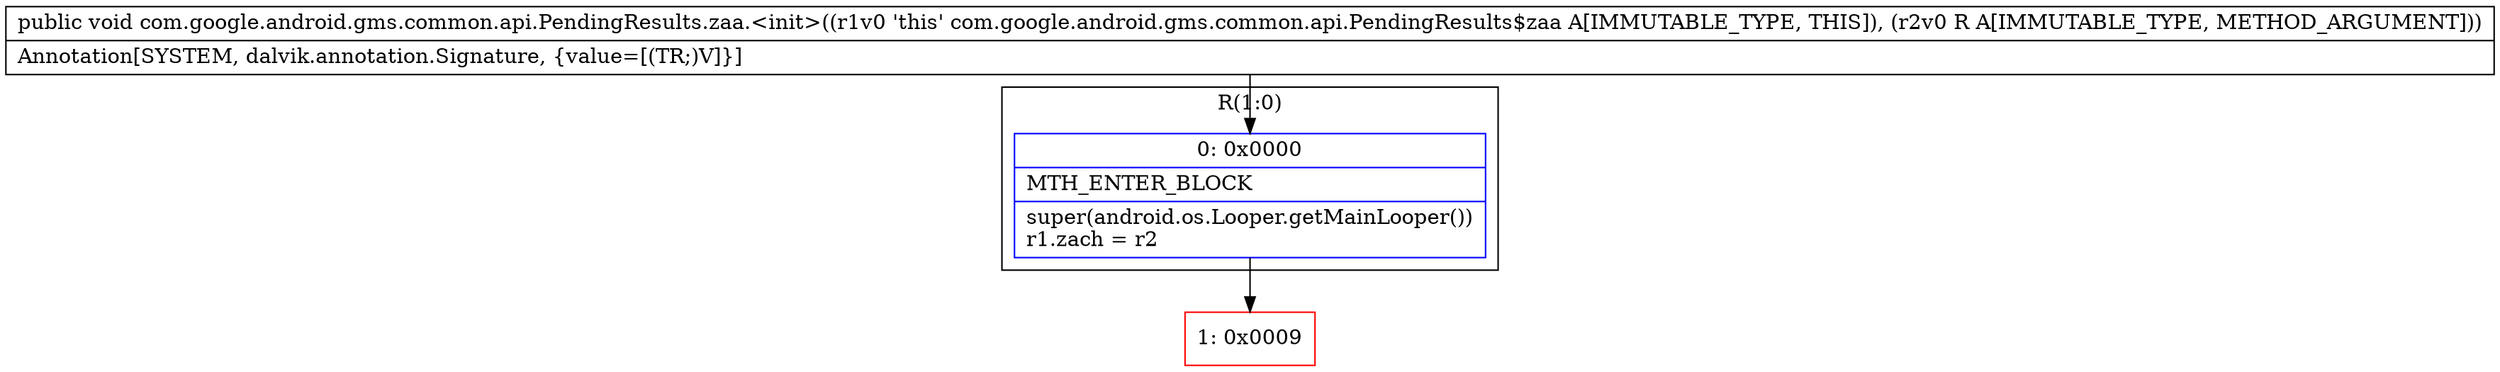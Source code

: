 digraph "CFG forcom.google.android.gms.common.api.PendingResults.zaa.\<init\>(Lcom\/google\/android\/gms\/common\/api\/Result;)V" {
subgraph cluster_Region_1905796992 {
label = "R(1:0)";
node [shape=record,color=blue];
Node_0 [shape=record,label="{0\:\ 0x0000|MTH_ENTER_BLOCK\l|super(android.os.Looper.getMainLooper())\lr1.zach = r2\l}"];
}
Node_1 [shape=record,color=red,label="{1\:\ 0x0009}"];
MethodNode[shape=record,label="{public void com.google.android.gms.common.api.PendingResults.zaa.\<init\>((r1v0 'this' com.google.android.gms.common.api.PendingResults$zaa A[IMMUTABLE_TYPE, THIS]), (r2v0 R A[IMMUTABLE_TYPE, METHOD_ARGUMENT]))  | Annotation[SYSTEM, dalvik.annotation.Signature, \{value=[(TR;)V]\}]\l}"];
MethodNode -> Node_0;
Node_0 -> Node_1;
}

